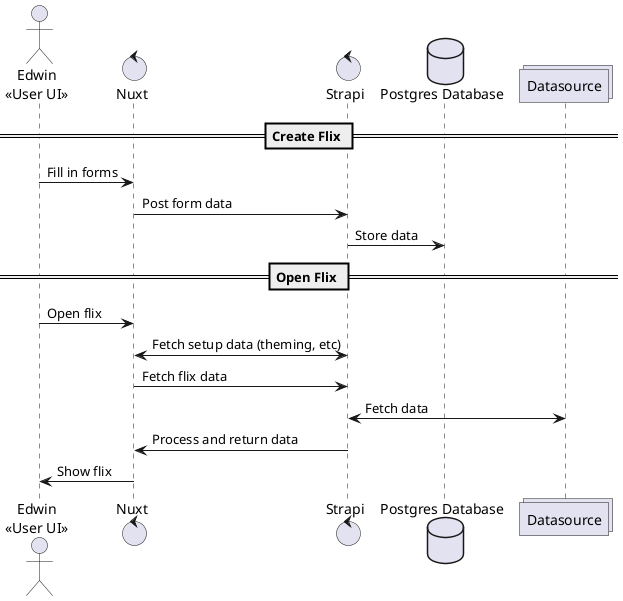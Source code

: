 @startuml "sequence"

' actor
' boundary
' control
' entity
' database
' collections
' queue

actor "Edwin\n<<User UI>>" as Edwin
control "Nuxt" as nuxt
control "Strapi" as strapi
database "Postgres Database" as db
collections "Datasource" as datasource

== Create Flix ==
Edwin -> nuxt : Fill in forms
nuxt -> strapi : Post form data
strapi -> db : Store data
== Open Flix ==
Edwin -> nuxt : Open flix
nuxt <-> strapi : Fetch setup data (theming, etc)
nuxt -> strapi : Fetch flix data
strapi <-> datasource : Fetch data
strapi -> nuxt : Process and return data
nuxt -> Edwin : Show flix

@enduml
